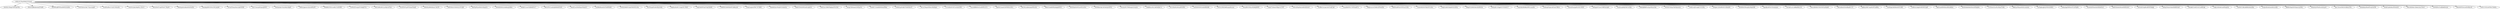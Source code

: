 strict digraph {


	"3A5tHz1SfngyOZM2gItYKu" [  weight=0 ];

	"6Dxf1ZaJBrpbumiqTTnlIH" [  weight=0 ];

	"5K4W6rqBFWDnAN6FQUkS6x" [  weight=0 ];

	"6vbY3hOaCAhC7VjucswgdS" [  weight=0 ];

	"4cc6PmIfhsUCGJUU9QsxEy" [  weight=0 ];

	"7u6LfVyYpEzMpHLL7jTyvU" [  weight=0 ];

	"0fGcIStdT1OpFFhOC7Wp36" [  weight=0 ];

	"69m0yjx8ruKebsRvbNuEDz" [  weight=0 ];

	"6euAIqQHNU8VoCMUykrJdd" [  weight=0 ];

	"6r2niOTnexy9xss5g8GWXH" [  weight=0 ];

	"2J257euzcjnDLipsyJH3F2" [  weight=0 ];

	"2h93pZq0e7k5yf4dywlkpM" [  weight=0 ];

	"2HPaUgqeutzr3jx5a9WyDV" [  weight=0 ];

	"0NbfKEOTQCcwd6o7wSDOHI" [  weight=0 ];

	"1zV9UjTUevjp5VUddqIUUn" [  weight=0 ];

	"6GfUoRDcHtCLyGKyrwFYyh" [  weight=0 ];

	"01QTIT5P1pFP3QnnFSdsJf" [  weight=0 ];

	"1lE6SEy8f84Zhjvp7r8yTD" [  weight=0 ];

	"18HVMQsV3tINaTyzT5UIjH" [  weight=0 ];

	"4bYPcJP5jwMhSivRcqie2n" [  weight=0 ];

	"500rBZDH42x0aBmajZARos" [  weight=0 ];

	"2hZ6jVi1cao5VlJHAEPzU7" [  weight=0 ];

	"0B5GFW22aAZnJHd9AdVQOS" [  weight=0 ];

	"6nmXUacZtfhZEgnV8n4jCU" [  weight=0 ];

	"2yQf6b8hxahZaT5dHlWaB1" [  weight=0 ];

	"6vWDO969PvNqNYHIOW5v0m" [  weight=0 ];

	"0k7Xl1pqI3tu8sSEjo5oEg" [  weight=0 ];

	"45gHcnDnMC15sgx3VL7ROG" [  weight=0 ];

	"2ndyVAdV9UqF1XjyTJt484" [  weight=0 ];

	"028lPW2NdWHdSPCkRkcyhd" [  weight=0 ];

	"55Aa2cqylxrFIXC767Z865" [  weight=0 ];

	"3aQeKQSyrW4qWr35idm0cy" [  weight=0 ];

	"0fA0VVWsXO9YnASrzqfmYu" [  weight=0 ];

	"4LEiUm1SRbFMgfqnQTwUbQ" [  weight=0 ];

	"4srikj7R58tanh2S0FpoVw" [  weight=0 ];

	"05oH07COxkXKIMt6mIPRee" [  weight=0 ];

	"53rBi3LpNcMJUTSANS6uYT" [  weight=0 ];

	"4iCwCMnqsNZ6atvRiADgtn" [  weight=0 ];

	"1U1el3k54VvEUzo3ybLPlM" [  weight=0 ];

	"7Cp14KBRtDwGucKNPUyT11" [  weight=0 ];

	"3jk39CGeaaSO3FPKNx1RUx" [  weight=0 ];

	"0hCNtLu0JehylgoiP8L4Gh" [  weight=0 ];

	"0BhQCAekKIHPpdlgg6hPLX" [  weight=0 ];

	"4xPQFgDA5M2xa0ZGo5iIsv" [  weight=0 ];

	"0ONHkAv9pCAFxb0zJwDNTy" [  weight=0 ];

	"6CxZzQFUTM6AzgluGwtq5w" [  weight=0 ];

	"1sBkRIssrMs1AbVkOJbc7a" [  weight=0 ];

	"4O15NlyKLIASxsJ0PrXPfz" [  weight=0 ];

	"7wlFDEWiM5OoIAt8RSli8b" [  weight=0 ];

	"6VOG1fNK3bKEcpyq9xuuxa" [  weight=0 ];

	"7IfculRW2WXyzNQ8djX8WX" [  weight=0 ];

	"1i4q97Tz8xmGWJps51J7WT" [  weight=0 ];

	"7iMvwE8qANp3aIfAGKEAwS" [  weight=0 ];

	"6vHBuUxrcpn1do5UaEJ7g6" [  weight=0 ];

	"7LnaAXbDVIL75IVPnndf7w" [  weight=0 ];

	"0hKpvarswO34Ks5iPNmEXn" [  weight=0 ];

	"6IZNOu8PtlzGSY92uzCGDz" [  weight=0 ];

	"13ubrt8QOOCPljQ2FL1Kca" [  weight=0 ];

	"20qISvAhX20dpIbOOzGK3q" [  weight=0 ];

	"5KkgZ31b9eDwkvo9oMIrSm" [  weight=0 ];

	"6GEykX11lQqp92UVOQQCC7" [  weight=0 ];

	"5rgx5RylXHdByD9Px1mmXw" [  weight=0 ];

	"2GHclqNVjqGuiE5mA7BEoc" [  weight=0 ];

	"3fzwnXOacJxjIFyGEr2WEN" [  weight=0 ];

	"1AEcpjnSCmm53IBZQo3g9z" [  weight=0 ];

	"6z5JGyujI9tfjT4fCwSDJu" [  weight=0 ];

	"60df5JBRRPcnSpsIMxxwQm" [  weight=0 ];

	"1W3FSF1BLpY3hlVIgvenLz" [  weight=0 ];

	"7c0XG5cIJTrrAgEC3ULPiq" [  weight=0 ];

	"5oNgAs7j5XcBMzWv3HAnHG" [  weight=0 ];

	"6I3M904Y9IwgDjrQ9pANiB" [  weight=0 ];

	"3ipn9JLAPI5GUEo4y4jcoi" [  weight=0 ];

	"74V3dE1a51skRkdII8y2C6" [  weight=0 ];

	"3DwcX6M6GF3KGWbVmfNp8G" [  weight=0 ];

	"0lEssBAxQl2In4RpaB1C2Y" [  weight=0 ];

	"4yJHrytMK7mqtKsXVGaBNg" [  weight=0 ];

	"2cADQgiLMjNhbsfeN52Bf3" [  weight=0 ];

	"52lBOxCxbJg0ttXEW9CQpW" [  weight=0 ];

	"0qPySm8H94HasHkSadRyie" [  weight=0 ];

	"4V8LLVI7PbaPR0K2TGSxFF" [  weight=0 ];

	"4V8LLVI7PbaPR0K2TGSxFF" -> "4O15NlyKLIASxsJ0PrXPfz" [  weight=0 ];

	"4V8LLVI7PbaPR0K2TGSxFF" -> "1BUKOA8zRAhTbh3xPE6gDm" [  weight=0 ];

	"4V8LLVI7PbaPR0K2TGSxFF" -> "2cADQgiLMjNhbsfeN52Bf3" [  weight=0 ];

	"4V8LLVI7PbaPR0K2TGSxFF" -> "52lBOxCxbJg0ttXEW9CQpW" [  weight=0 ];

	"4V8LLVI7PbaPR0K2TGSxFF" -> "7iMvwE8qANp3aIfAGKEAwS" [  weight=0 ];

	"4V8LLVI7PbaPR0K2TGSxFF" -> "57ZTzIn5GLxNLzWgnTTcHj" [  weight=0 ];

	"4V8LLVI7PbaPR0K2TGSxFF" -> "69m0yjx8ruKebsRvbNuEDz" [  weight=0 ];

	"4V8LLVI7PbaPR0K2TGSxFF" -> "7c0XG5cIJTrrAgEC3ULPiq" [  weight=0 ];

	"4V8LLVI7PbaPR0K2TGSxFF" -> "68kEuyFKyqrdQQLLsmiatm" [  weight=0 ];

	"4V8LLVI7PbaPR0K2TGSxFF" -> "1W3FSF1BLpY3hlVIgvenLz" [  weight=0 ];

	"4V8LLVI7PbaPR0K2TGSxFF" -> "7u6LfVyYpEzMpHLL7jTyvU" [  weight=0 ];

	"4V8LLVI7PbaPR0K2TGSxFF" -> "6VOG1fNK3bKEcpyq9xuuxa" [  weight=0 ];

	"4V8LLVI7PbaPR0K2TGSxFF" -> "0hCNtLu0JehylgoiP8L4Gh" [  weight=0 ];

	"4V8LLVI7PbaPR0K2TGSxFF" -> "3aQeKQSyrW4qWr35idm0cy" [  weight=0 ];

	"4V8LLVI7PbaPR0K2TGSxFF" -> "53rBi3LpNcMJUTSANS6uYT" [  weight=0 ];

	"4V8LLVI7PbaPR0K2TGSxFF" -> "5y2Xq6xcjJb2jVM54GHK3t" [  weight=0 ];

	"4V8LLVI7PbaPR0K2TGSxFF" -> "0qPySm8H94HasHkSadRyie" [  weight=0 ];

	"4V8LLVI7PbaPR0K2TGSxFF" -> "3ipn9JLAPI5GUEo4y4jcoi" [  weight=0 ];

	"4V8LLVI7PbaPR0K2TGSxFF" -> "20qISvAhX20dpIbOOzGK3q" [  weight=0 ];

	"4V8LLVI7PbaPR0K2TGSxFF" -> "60df5JBRRPcnSpsIMxxwQm" [  weight=0 ];

	"4V8LLVI7PbaPR0K2TGSxFF" -> "1zV9UjTUevjp5VUddqIUUn" [  weight=0 ];

	"4V8LLVI7PbaPR0K2TGSxFF" -> "5s8mrbpjYHWIuGYUzNTpEb" [  weight=0 ];

	"4V8LLVI7PbaPR0K2TGSxFF" -> "7Cp14KBRtDwGucKNPUyT11" [  weight=0 ];

	"4V8LLVI7PbaPR0K2TGSxFF" -> "5oNgAs7j5XcBMzWv3HAnHG" [  weight=0 ];

	"4V8LLVI7PbaPR0K2TGSxFF" -> "2yQf6b8hxahZaT5dHlWaB1" [  weight=0 ];

	"4V8LLVI7PbaPR0K2TGSxFF" -> "0LQoZQIV0mIs0y0XQb0Sw2" [  weight=0 ];

	"4V8LLVI7PbaPR0K2TGSxFF" -> "4yJHrytMK7mqtKsXVGaBNg" [  weight=0 ];

	"4V8LLVI7PbaPR0K2TGSxFF" -> "6CxZzQFUTM6AzgluGwtq5w" [  weight=0 ];

	"4V8LLVI7PbaPR0K2TGSxFF" -> "0lEssBAxQl2In4RpaB1C2Y" [  weight=0 ];

	"4V8LLVI7PbaPR0K2TGSxFF" -> "1AEcpjnSCmm53IBZQo3g9z" [  weight=0 ];

	"4V8LLVI7PbaPR0K2TGSxFF" -> "5KkgZ31b9eDwkvo9oMIrSm" [  weight=0 ];

	"4V8LLVI7PbaPR0K2TGSxFF" -> "2ndyVAdV9UqF1XjyTJt484" [  weight=0 ];

	"4V8LLVI7PbaPR0K2TGSxFF" -> "01QTIT5P1pFP3QnnFSdsJf" [  weight=0 ];

	"4V8LLVI7PbaPR0K2TGSxFF" -> "4xPQFgDA5M2xa0ZGo5iIsv" [  weight=0 ];

	"4V8LLVI7PbaPR0K2TGSxFF" -> "0fA0VVWsXO9YnASrzqfmYu" [  weight=0 ];

	"4V8LLVI7PbaPR0K2TGSxFF" -> "0A0FS04o6zMoto8OKPsDwY" [  weight=0 ];

	"4V8LLVI7PbaPR0K2TGSxFF" -> "0uFc6StTmJBvdHPZFDkdJy" [  weight=0 ];

	"4V8LLVI7PbaPR0K2TGSxFF" -> "2hPgGN4uhvXAxiXQBIXOmE" [  weight=0 ];

	"4V8LLVI7PbaPR0K2TGSxFF" -> "0fGcIStdT1OpFFhOC7Wp36" [  weight=0 ];

	"4V8LLVI7PbaPR0K2TGSxFF" -> "7LnaAXbDVIL75IVPnndf7w" [  weight=0 ];

	"4V8LLVI7PbaPR0K2TGSxFF" -> "028lPW2NdWHdSPCkRkcyhd" [  weight=0 ];

	"4V8LLVI7PbaPR0K2TGSxFF" -> "0B5GFW22aAZnJHd9AdVQOS" [  weight=0 ];

	"4V8LLVI7PbaPR0K2TGSxFF" -> "6r2niOTnexy9xss5g8GWXH" [  weight=0 ];

	"4V8LLVI7PbaPR0K2TGSxFF" -> "0BhQCAekKIHPpdlgg6hPLX" [  weight=0 ];

	"4V8LLVI7PbaPR0K2TGSxFF" -> "13ubrt8QOOCPljQ2FL1Kca" [  weight=0 ];

	"4V8LLVI7PbaPR0K2TGSxFF" -> "6vHBuUxrcpn1do5UaEJ7g6" [  weight=0 ];

	"4V8LLVI7PbaPR0K2TGSxFF" -> "4srikj7R58tanh2S0FpoVw" [  weight=0 ];

	"4V8LLVI7PbaPR0K2TGSxFF" -> "0NbfKEOTQCcwd6o7wSDOHI" [  weight=0 ];

	"4V8LLVI7PbaPR0K2TGSxFF" -> "0k7Xl1pqI3tu8sSEjo5oEg" [  weight=0 ];

	"4V8LLVI7PbaPR0K2TGSxFF" -> "5rgx5RylXHdByD9Px1mmXw" [  weight=0 ];

	"4V8LLVI7PbaPR0K2TGSxFF" -> "7wlFDEWiM5OoIAt8RSli8b" [  weight=0 ];

	"4V8LLVI7PbaPR0K2TGSxFF" -> "50L4k6UGxXZ1h5CzoK9Gqk" [  weight=0 ];

	"4V8LLVI7PbaPR0K2TGSxFF" -> "0ONHkAv9pCAFxb0zJwDNTy" [  weight=0 ];

	"4V8LLVI7PbaPR0K2TGSxFF" -> "6GEykX11lQqp92UVOQQCC7" [  weight=0 ];

	"4V8LLVI7PbaPR0K2TGSxFF" -> "1QdjL34EAib5zndNoqA2ly" [  weight=0 ];

	"4V8LLVI7PbaPR0K2TGSxFF" -> "1U1el3k54VvEUzo3ybLPlM" [  weight=0 ];

	"4V8LLVI7PbaPR0K2TGSxFF" -> "5IcR3N7QB1j6KBL8eImZ8m" [  weight=0 ];

	"4V8LLVI7PbaPR0K2TGSxFF" -> "4iCwCMnqsNZ6atvRiADgtn" [  weight=0 ];

	"4V8LLVI7PbaPR0K2TGSxFF" -> "6vWDO969PvNqNYHIOW5v0m" [  weight=0 ];

	"4V8LLVI7PbaPR0K2TGSxFF" -> "3DwcX6M6GF3KGWbVmfNp8G" [  weight=0 ];

	"4V8LLVI7PbaPR0K2TGSxFF" -> "05oH07COxkXKIMt6mIPRee" [  weight=0 ];

	"4V8LLVI7PbaPR0K2TGSxFF" -> "2HPaUgqeutzr3jx5a9WyDV" [  weight=0 ];

	"4V8LLVI7PbaPR0K2TGSxFF" -> "4vSjwZEchIL4yA0uLzoNjr" [  weight=0 ];

	"4V8LLVI7PbaPR0K2TGSxFF" -> "2h93pZq0e7k5yf4dywlkpM" [  weight=0 ];

	"4V8LLVI7PbaPR0K2TGSxFF" -> "2GHclqNVjqGuiE5mA7BEoc" [  weight=0 ];

	"4V8LLVI7PbaPR0K2TGSxFF" -> "6I3M904Y9IwgDjrQ9pANiB" [  weight=0 ];

	"4V8LLVI7PbaPR0K2TGSxFF" -> "2hZ6jVi1cao5VlJHAEPzU7" [  weight=0 ];

	"4V8LLVI7PbaPR0K2TGSxFF" -> "3jk39CGeaaSO3FPKNx1RUx" [  weight=0 ];

	"4V8LLVI7PbaPR0K2TGSxFF" -> "74V3dE1a51skRkdII8y2C6" [  weight=0 ];

	"4V8LLVI7PbaPR0K2TGSxFF" -> "4LEiUm1SRbFMgfqnQTwUbQ" [  weight=0 ];

	"4V8LLVI7PbaPR0K2TGSxFF" -> "6z5JGyujI9tfjT4fCwSDJu" [  weight=0 ];

	"4V8LLVI7PbaPR0K2TGSxFF" -> "18HVMQsV3tINaTyzT5UIjH" [  weight=0 ];

	"4V8LLVI7PbaPR0K2TGSxFF" -> "6R9Mv0bgGE4Tqxna1q5Mrj" [  weight=0 ];

	"4V8LLVI7PbaPR0K2TGSxFF" -> "3tlXnStJ1fFhdScmQeLpuG" [  weight=0 ];

	"4V8LLVI7PbaPR0K2TGSxFF" -> "3fzwnXOacJxjIFyGEr2WEN" [  weight=0 ];

	"4V8LLVI7PbaPR0K2TGSxFF" -> "6Dxf1ZaJBrpbumiqTTnlIH" [  weight=0 ];

	"4V8LLVI7PbaPR0K2TGSxFF" -> "2Jwr7hGoSNK3S3QBxh3T0z" [  weight=0 ];

	"4V8LLVI7PbaPR0K2TGSxFF" -> "4cc6PmIfhsUCGJUU9QsxEy" [  weight=0 ];

	"4V8LLVI7PbaPR0K2TGSxFF" -> "0hKpvarswO34Ks5iPNmEXn" [  weight=0 ];

	"4V8LLVI7PbaPR0K2TGSxFF" -> "6GfUoRDcHtCLyGKyrwFYyh" [  weight=0 ];

	"4V8LLVI7PbaPR0K2TGSxFF" -> "3nFkdlSjzX9mRTtwJOzDYB" [  weight=0 ];

	"4V8LLVI7PbaPR0K2TGSxFF" -> "4sXi6Uq6IzBaLfFi8wlb3I" [  weight=0 ];

	"4V8LLVI7PbaPR0K2TGSxFF" -> "1lE6SEy8f84Zhjvp7r8yTD" [  weight=0 ];

	"4V8LLVI7PbaPR0K2TGSxFF" -> "5K4W6rqBFWDnAN6FQUkS6x" [  weight=0 ];

	"4V8LLVI7PbaPR0K2TGSxFF" -> "45gHcnDnMC15sgx3VL7ROG" [  weight=0 ];

	"4V8LLVI7PbaPR0K2TGSxFF" -> "3A5tHz1SfngyOZM2gItYKu" [  weight=0 ];

	"4V8LLVI7PbaPR0K2TGSxFF" -> "55Aa2cqylxrFIXC767Z865" [  weight=0 ];

	"4V8LLVI7PbaPR0K2TGSxFF" -> "0Mz5XE0kb1GBnbLQm2VbcO" [  weight=0 ];

	"4V8LLVI7PbaPR0K2TGSxFF" -> "500rBZDH42x0aBmajZARos" [  weight=0 ];

	"4V8LLVI7PbaPR0K2TGSxFF" -> "6euAIqQHNU8VoCMUykrJdd" [  weight=0 ];

	"4V8LLVI7PbaPR0K2TGSxFF" -> "7IfculRW2WXyzNQ8djX8WX" [  weight=0 ];

	"4V8LLVI7PbaPR0K2TGSxFF" -> "6IZNOu8PtlzGSY92uzCGDz" [  weight=0 ];

	"4V8LLVI7PbaPR0K2TGSxFF" -> "6nmXUacZtfhZEgnV8n4jCU" [  weight=0 ];

	"4V8LLVI7PbaPR0K2TGSxFF" -> "1i4q97Tz8xmGWJps51J7WT" [  weight=0 ];

	"4V8LLVI7PbaPR0K2TGSxFF" -> "2J257euzcjnDLipsyJH3F2" [  weight=0 ];

	"4V8LLVI7PbaPR0K2TGSxFF" -> "4bYPcJP5jwMhSivRcqie2n" [  weight=0 ];

	"4V8LLVI7PbaPR0K2TGSxFF" -> "2AV6XDIs32ofIJhkkDevjm" [  weight=0 ];

	"4V8LLVI7PbaPR0K2TGSxFF" -> "1sBkRIssrMs1AbVkOJbc7a" [  weight=0 ];

	"4V8LLVI7PbaPR0K2TGSxFF" -> "6vbY3hOaCAhC7VjucswgdS" [  weight=0 ];

	"4V8LLVI7PbaPR0K2TGSxFF" -> "2RdwBSPQiwcmiDo9kixcl8" [  weight=0 ];

	"4V8LLVI7PbaPR0K2TGSxFF" -> "2c9O21YLFy4tFI9zCVhbFg" [  weight=0 ];

	"5s8mrbpjYHWIuGYUzNTpEb" [  weight=0 ];

	"5IcR3N7QB1j6KBL8eImZ8m" [  weight=0 ];

	"0uFc6StTmJBvdHPZFDkdJy" [  weight=0 ];

	"2Jwr7hGoSNK3S3QBxh3T0z" [  weight=0 ];

	"2c9O21YLFy4tFI9zCVhbFg" [  weight=0 ];

	"0Mz5XE0kb1GBnbLQm2VbcO" [  weight=0 ];

	"6R9Mv0bgGE4Tqxna1q5Mrj" [  weight=0 ];

	"57ZTzIn5GLxNLzWgnTTcHj" [  weight=0 ];

	"1QdjL34EAib5zndNoqA2ly" [  weight=0 ];

	"0A0FS04o6zMoto8OKPsDwY" [  weight=0 ];

	"50L4k6UGxXZ1h5CzoK9Gqk" [  weight=0 ];

	"2hPgGN4uhvXAxiXQBIXOmE" [  weight=0 ];

	"2RdwBSPQiwcmiDo9kixcl8" [  weight=0 ];

	"3nFkdlSjzX9mRTtwJOzDYB" [  weight=0 ];

	"0LQoZQIV0mIs0y0XQb0Sw2" [  weight=0 ];

	"1BUKOA8zRAhTbh3xPE6gDm" [  weight=0 ];

	"4vSjwZEchIL4yA0uLzoNjr" [  weight=0 ];

	"3tlXnStJ1fFhdScmQeLpuG" [  weight=0 ];

	"5y2Xq6xcjJb2jVM54GHK3t" [  weight=0 ];

	"4sXi6Uq6IzBaLfFi8wlb3I" [  weight=0 ];

	"2AV6XDIs32ofIJhkkDevjm" [  weight=0 ];

	"68kEuyFKyqrdQQLLsmiatm" [  weight=0 ];

}
